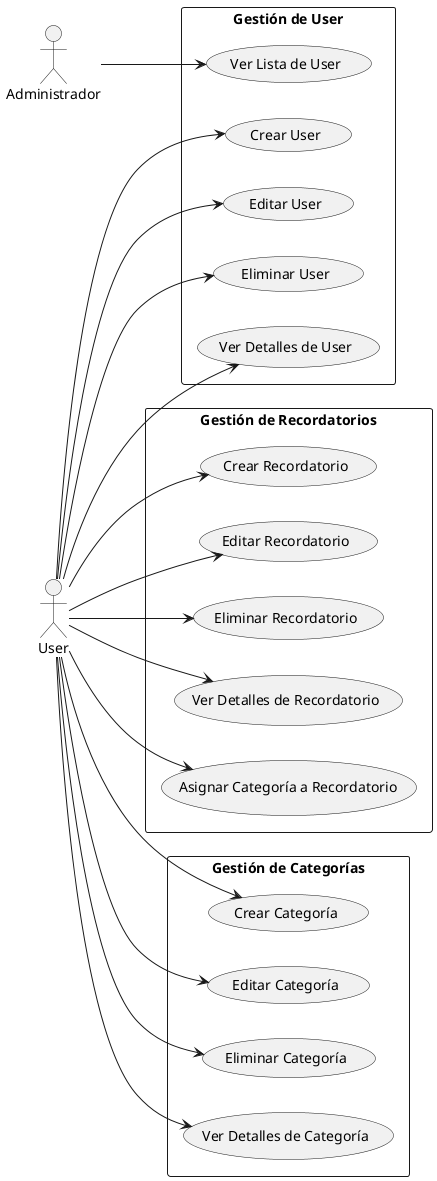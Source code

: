 @startuml

left to right direction

actor User
actor Administrador

rectangle "Gestión de User" {
    User --> (Crear User)
    User --> (Editar User)
    User --> (Eliminar User)
    User --> (Ver Detalles de User)
    Administrador --> (Ver Lista de User)
}

rectangle "Gestión de Recordatorios" {
    User --> (Crear Recordatorio)
    User --> (Editar Recordatorio)
    User --> (Eliminar Recordatorio)
    User --> (Ver Detalles de Recordatorio)
    User --> (Asignar Categoría a Recordatorio)
}

rectangle "Gestión de Categorías" {
    User --> (Crear Categoría)
    User --> (Editar Categoría)
    User --> (Eliminar Categoría)
    User --> (Ver Detalles de Categoría)
}


@enduml